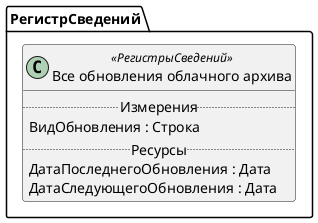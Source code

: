 ﻿@startuml ВсеОбновленияОблачногоАрхива
'!include templates.wsd
'..\include templates.wsd
class РегистрСведений.ВсеОбновленияОблачногоАрхива as "Все обновления облачного архива" <<РегистрыСведений>>
{
..Измерения..
ВидОбновления : Строка
..Ресурсы..
ДатаПоследнегоОбновления : Дата
ДатаСледующегоОбновления : Дата
}
@enduml
